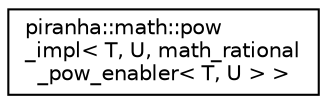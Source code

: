 digraph "Graphical Class Hierarchy"
{
  edge [fontname="Helvetica",fontsize="10",labelfontname="Helvetica",labelfontsize="10"];
  node [fontname="Helvetica",fontsize="10",shape=record];
  rankdir="LR";
  Node0 [label="piranha::math::pow\l_impl\< T, U, math_rational\l_pow_enabler\< T, U \> \>",height=0.2,width=0.4,color="black", fillcolor="white", style="filled",URL="$structpiranha_1_1math_1_1pow__impl_3_01_t_00_01_u_00_01math__rational__pow__enabler_3_01_t_00_01_u_01_4_01_4.html",tooltip="Specialisation of the implementation of piranha::math::pow() for piranha::mp_rational. "];
}
